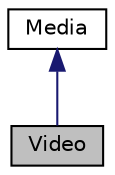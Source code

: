 digraph "Video"
{
 // LATEX_PDF_SIZE
  edge [fontname="Helvetica",fontsize="10",labelfontname="Helvetica",labelfontsize="10"];
  node [fontname="Helvetica",fontsize="10",shape=record];
  Node1 [label="Video",height=0.2,width=0.4,color="black", fillcolor="grey75", style="filled", fontcolor="black",tooltip="Represents a video media object."];
  Node2 -> Node1 [dir="back",color="midnightblue",fontsize="10",style="solid",fontname="Helvetica"];
  Node2 [label="Media",height=0.2,width=0.4,color="black", fillcolor="white", style="filled",URL="$classMedia.html",tooltip=" "];
}

